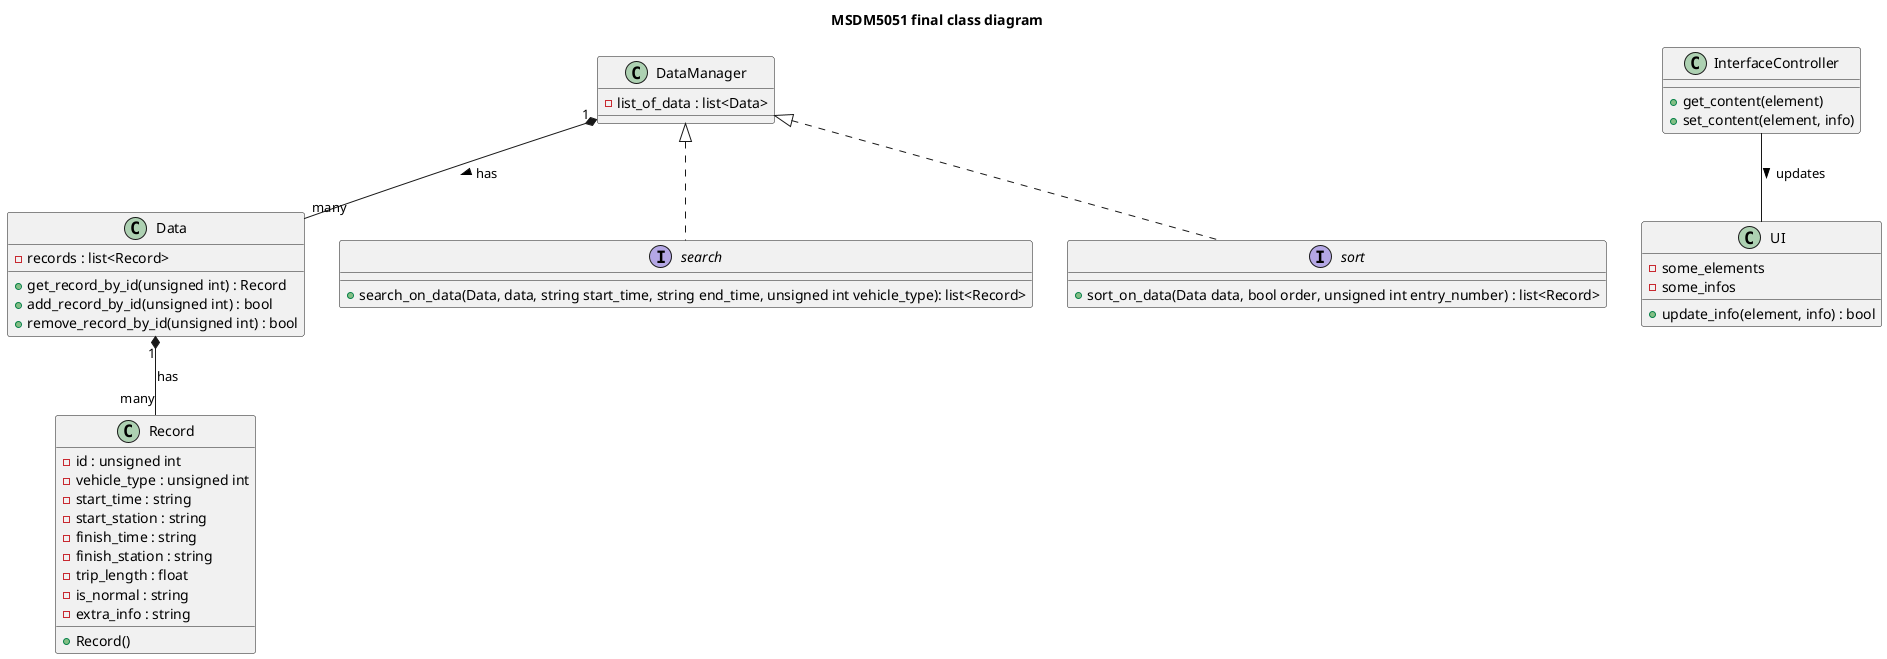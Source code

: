 /*
 * @Author: Zifeng Chen
 * @Date: 2021-12-02 15:45:18
 * @LastEditTime: 2021-12-03 21:39:43
 * @LastEditors: Zifeng Chan
 * @Description: class diagram for the project
 * @FilePath: /HKUST_DDM_MSDM5001_PROJECT2/class diagram.wsd
 */


 @startuml MSDM5051 final class diagram
 title MSDM5051 final class diagram

 class Record {
    - id : unsigned int
    - vehicle_type : unsigned int
    - start_time : string
    - start_station : string
    - finish_time : string
    - finish_station : string
    - trip_length : float
    - is_normal : string
    - extra_info : string
    + Record()
}

class Data {
    - records : list<Record>
    + get_record_by_id(unsigned int) : Record
    + add_record_by_id(unsigned int) : bool
    + remove_record_by_id(unsigned int) : bool
}

class DataManager {
    - list_of_data : list<Data>
}

interface search{
    + search_on_data(Data, data, string start_time, string end_time, unsigned int vehicle_type): list<Record>
} 

interface sort {
    + sort_on_data(Data data, bool order, unsigned int entry_number) : list<Record>
}

class InterfaceController {
    + get_content(element)
    + set_content(element, info)
}

class UI {
    - some_elements
    - some_infos
    + update_info(element, info) : bool
}

Data "1" *-- "many" Record : has
InterfaceController -- UI : > updates
DataManager "1" *-- "many" Data : > has
DataManager <|.. search
DataManager <|.. sort
@enduml